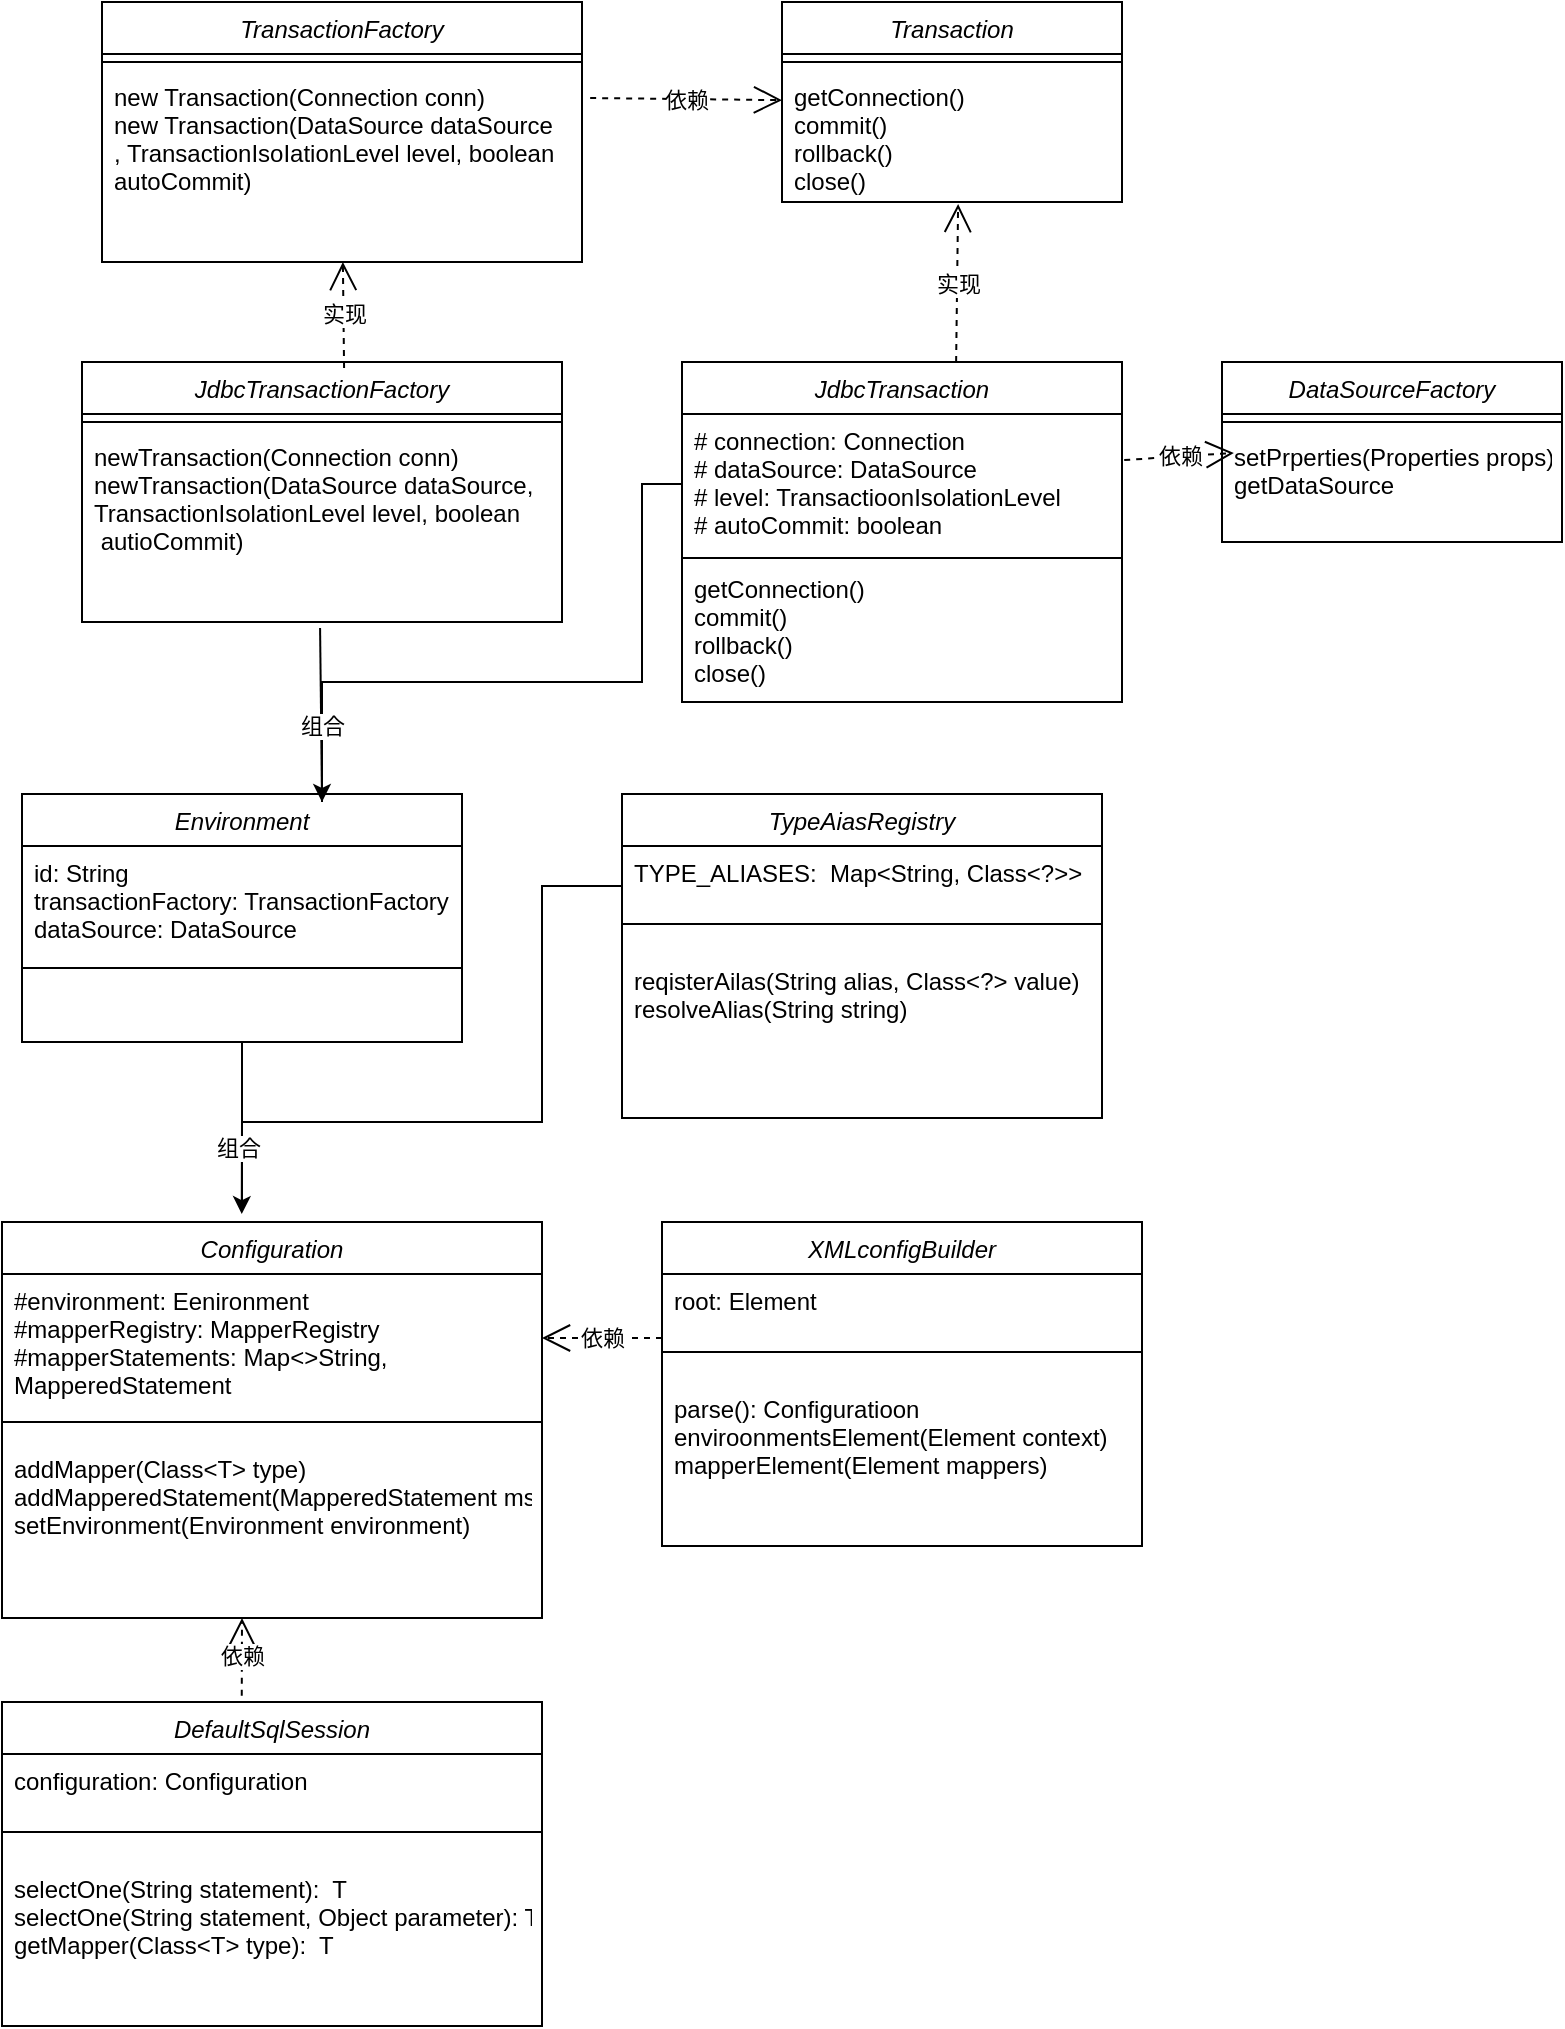 <mxfile version="21.6.5" type="github">
  <diagram id="C5RBs43oDa-KdzZeNtuy" name="Page-1">
    <mxGraphModel dx="1674" dy="758" grid="1" gridSize="10" guides="1" tooltips="1" connect="1" arrows="1" fold="1" page="1" pageScale="1" pageWidth="827" pageHeight="1169" math="0" shadow="0">
      <root>
        <mxCell id="WIyWlLk6GJQsqaUBKTNV-0" />
        <mxCell id="WIyWlLk6GJQsqaUBKTNV-1" parent="WIyWlLk6GJQsqaUBKTNV-0" />
        <mxCell id="zkfFHV4jXpPFQw0GAbJ--0" value="TransactionFactory" style="swimlane;fontStyle=2;align=center;verticalAlign=top;childLayout=stackLayout;horizontal=1;startSize=26;horizontalStack=0;resizeParent=1;resizeLast=0;collapsible=1;marginBottom=0;rounded=0;shadow=0;strokeWidth=1;" parent="WIyWlLk6GJQsqaUBKTNV-1" vertex="1">
          <mxGeometry x="90" y="110" width="240" height="130" as="geometry">
            <mxRectangle x="230" y="140" width="160" height="26" as="alternateBounds" />
          </mxGeometry>
        </mxCell>
        <mxCell id="zkfFHV4jXpPFQw0GAbJ--4" value="" style="line;html=1;strokeWidth=1;align=left;verticalAlign=middle;spacingTop=-1;spacingLeft=3;spacingRight=3;rotatable=0;labelPosition=right;points=[];portConstraint=eastwest;" parent="zkfFHV4jXpPFQw0GAbJ--0" vertex="1">
          <mxGeometry y="26" width="240" height="8" as="geometry" />
        </mxCell>
        <mxCell id="zkfFHV4jXpPFQw0GAbJ--5" value="new Transaction(Connection conn)&#xa;new Transaction(DataSource dataSource&#xa;, TransactionIsoIationLevel level, boolean&#xa;autoCommit)" style="text;align=left;verticalAlign=top;spacingLeft=4;spacingRight=4;overflow=hidden;rotatable=0;points=[[0,0.5],[1,0.5]];portConstraint=eastwest;" parent="zkfFHV4jXpPFQw0GAbJ--0" vertex="1">
          <mxGeometry y="34" width="240" height="96" as="geometry" />
        </mxCell>
        <mxCell id="zdxaFluU4s2lMt9wtVau-0" value="Transaction" style="swimlane;fontStyle=2;align=center;verticalAlign=top;childLayout=stackLayout;horizontal=1;startSize=26;horizontalStack=0;resizeParent=1;resizeLast=0;collapsible=1;marginBottom=0;rounded=0;shadow=0;strokeWidth=1;" parent="WIyWlLk6GJQsqaUBKTNV-1" vertex="1">
          <mxGeometry x="430" y="110" width="170" height="100" as="geometry">
            <mxRectangle x="230" y="140" width="160" height="26" as="alternateBounds" />
          </mxGeometry>
        </mxCell>
        <mxCell id="zdxaFluU4s2lMt9wtVau-1" value="" style="line;html=1;strokeWidth=1;align=left;verticalAlign=middle;spacingTop=-1;spacingLeft=3;spacingRight=3;rotatable=0;labelPosition=right;points=[];portConstraint=eastwest;" parent="zdxaFluU4s2lMt9wtVau-0" vertex="1">
          <mxGeometry y="26" width="170" height="8" as="geometry" />
        </mxCell>
        <mxCell id="zdxaFluU4s2lMt9wtVau-2" value="getConnection()&#xa;commit()&#xa;rollback()&#xa;close()&#xa;" style="text;align=left;verticalAlign=top;spacingLeft=4;spacingRight=4;overflow=hidden;rotatable=0;points=[[0,0.5],[1,0.5]];portConstraint=eastwest;" parent="zdxaFluU4s2lMt9wtVau-0" vertex="1">
          <mxGeometry y="34" width="170" height="66" as="geometry" />
        </mxCell>
        <mxCell id="zdxaFluU4s2lMt9wtVau-4" value="JdbcTransactionFactory" style="swimlane;fontStyle=2;align=center;verticalAlign=top;childLayout=stackLayout;horizontal=1;startSize=26;horizontalStack=0;resizeParent=1;resizeLast=0;collapsible=1;marginBottom=0;rounded=0;shadow=0;strokeWidth=1;" parent="WIyWlLk6GJQsqaUBKTNV-1" vertex="1">
          <mxGeometry x="80" y="290" width="240" height="130" as="geometry">
            <mxRectangle x="230" y="140" width="160" height="26" as="alternateBounds" />
          </mxGeometry>
        </mxCell>
        <mxCell id="zdxaFluU4s2lMt9wtVau-5" value="" style="line;html=1;strokeWidth=1;align=left;verticalAlign=middle;spacingTop=-1;spacingLeft=3;spacingRight=3;rotatable=0;labelPosition=right;points=[];portConstraint=eastwest;" parent="zdxaFluU4s2lMt9wtVau-4" vertex="1">
          <mxGeometry y="26" width="240" height="8" as="geometry" />
        </mxCell>
        <mxCell id="zdxaFluU4s2lMt9wtVau-6" value="newTransaction(Connection conn)&#xa;newTransaction(DataSource dataSource,&#xa;TransactionIsolationLevel level, boolean&#xa; autioCommit)" style="text;align=left;verticalAlign=top;spacingLeft=4;spacingRight=4;overflow=hidden;rotatable=0;points=[[0,0.5],[1,0.5]];portConstraint=eastwest;" parent="zdxaFluU4s2lMt9wtVau-4" vertex="1">
          <mxGeometry y="34" width="240" height="96" as="geometry" />
        </mxCell>
        <mxCell id="zdxaFluU4s2lMt9wtVau-7" value="JdbcTransaction" style="swimlane;fontStyle=2;align=center;verticalAlign=top;childLayout=stackLayout;horizontal=1;startSize=26;horizontalStack=0;resizeParent=1;resizeLast=0;collapsible=1;marginBottom=0;rounded=0;shadow=0;strokeWidth=1;" parent="WIyWlLk6GJQsqaUBKTNV-1" vertex="1">
          <mxGeometry x="380" y="290" width="220" height="170" as="geometry">
            <mxRectangle x="230" y="140" width="160" height="26" as="alternateBounds" />
          </mxGeometry>
        </mxCell>
        <mxCell id="zdxaFluU4s2lMt9wtVau-20" value="# connection: Connection&#xa;# dataSource: DataSource&#xa;# level: TransactioonIsolationLevel&#xa;# autoCommit: boolean" style="text;align=left;verticalAlign=top;spacingLeft=4;spacingRight=4;overflow=hidden;rotatable=0;points=[[0,0.5],[1,0.5]];portConstraint=eastwest;" parent="zdxaFluU4s2lMt9wtVau-7" vertex="1">
          <mxGeometry y="26" width="220" height="70" as="geometry" />
        </mxCell>
        <mxCell id="zdxaFluU4s2lMt9wtVau-8" value="" style="line;html=1;strokeWidth=1;align=left;verticalAlign=middle;spacingTop=-1;spacingLeft=3;spacingRight=3;rotatable=0;labelPosition=right;points=[];portConstraint=eastwest;" parent="zdxaFluU4s2lMt9wtVau-7" vertex="1">
          <mxGeometry y="96" width="220" height="4" as="geometry" />
        </mxCell>
        <mxCell id="zdxaFluU4s2lMt9wtVau-9" value="getConnection()&#xa;commit()&#xa;rollback()&#xa;close()&#xa;" style="text;align=left;verticalAlign=top;spacingLeft=4;spacingRight=4;overflow=hidden;rotatable=0;points=[[0,0.5],[1,0.5]];portConstraint=eastwest;" parent="zdxaFluU4s2lMt9wtVau-7" vertex="1">
          <mxGeometry y="100" width="220" height="70" as="geometry" />
        </mxCell>
        <mxCell id="zdxaFluU4s2lMt9wtVau-10" value="DataSourceFactory" style="swimlane;fontStyle=2;align=center;verticalAlign=top;childLayout=stackLayout;horizontal=1;startSize=26;horizontalStack=0;resizeParent=1;resizeLast=0;collapsible=1;marginBottom=0;rounded=0;shadow=0;strokeWidth=1;" parent="WIyWlLk6GJQsqaUBKTNV-1" vertex="1">
          <mxGeometry x="650" y="290" width="170" height="90" as="geometry">
            <mxRectangle x="230" y="140" width="160" height="26" as="alternateBounds" />
          </mxGeometry>
        </mxCell>
        <mxCell id="zdxaFluU4s2lMt9wtVau-11" value="" style="line;html=1;strokeWidth=1;align=left;verticalAlign=middle;spacingTop=-1;spacingLeft=3;spacingRight=3;rotatable=0;labelPosition=right;points=[];portConstraint=eastwest;" parent="zdxaFluU4s2lMt9wtVau-10" vertex="1">
          <mxGeometry y="26" width="170" height="8" as="geometry" />
        </mxCell>
        <mxCell id="zdxaFluU4s2lMt9wtVau-12" value="setPrperties(Properties props)&#xa;getDataSource" style="text;align=left;verticalAlign=top;spacingLeft=4;spacingRight=4;overflow=hidden;rotatable=0;points=[[0,0.5],[1,0.5]];portConstraint=eastwest;" parent="zdxaFluU4s2lMt9wtVau-10" vertex="1">
          <mxGeometry y="34" width="170" height="46" as="geometry" />
        </mxCell>
        <mxCell id="zdxaFluU4s2lMt9wtVau-28" value="Environment" style="swimlane;fontStyle=2;align=center;verticalAlign=top;childLayout=stackLayout;horizontal=1;startSize=26;horizontalStack=0;resizeParent=1;resizeLast=0;collapsible=1;marginBottom=0;rounded=0;shadow=0;strokeWidth=1;" parent="WIyWlLk6GJQsqaUBKTNV-1" vertex="1">
          <mxGeometry x="50" y="506" width="220" height="124" as="geometry">
            <mxRectangle x="230" y="140" width="160" height="26" as="alternateBounds" />
          </mxGeometry>
        </mxCell>
        <mxCell id="zdxaFluU4s2lMt9wtVau-34" value="id: String&#xa;transactionFactory: TransactionFactory&#xa;dataSource: DataSource" style="text;align=left;verticalAlign=top;spacingLeft=4;spacingRight=4;overflow=hidden;rotatable=0;points=[[0,0.5],[1,0.5]];portConstraint=eastwest;" parent="zdxaFluU4s2lMt9wtVau-28" vertex="1">
          <mxGeometry y="26" width="220" height="44" as="geometry" />
        </mxCell>
        <mxCell id="zdxaFluU4s2lMt9wtVau-29" value="" style="line;html=1;strokeWidth=1;align=left;verticalAlign=middle;spacingTop=-1;spacingLeft=3;spacingRight=3;rotatable=0;labelPosition=right;points=[];portConstraint=eastwest;" parent="zdxaFluU4s2lMt9wtVau-28" vertex="1">
          <mxGeometry y="70" width="220" height="34" as="geometry" />
        </mxCell>
        <mxCell id="zdxaFluU4s2lMt9wtVau-31" value="TypeAiasRegistry" style="swimlane;fontStyle=2;align=center;verticalAlign=top;childLayout=stackLayout;horizontal=1;startSize=26;horizontalStack=0;resizeParent=1;resizeLast=0;collapsible=1;marginBottom=0;rounded=0;shadow=0;strokeWidth=1;" parent="WIyWlLk6GJQsqaUBKTNV-1" vertex="1">
          <mxGeometry x="350" y="506" width="240" height="162" as="geometry">
            <mxRectangle x="230" y="140" width="160" height="26" as="alternateBounds" />
          </mxGeometry>
        </mxCell>
        <mxCell id="zdxaFluU4s2lMt9wtVau-37" value="TYPE_ALIASES:  Map&lt;String, Class&lt;?&gt;&gt;" style="text;align=left;verticalAlign=top;spacingLeft=4;spacingRight=4;overflow=hidden;rotatable=0;points=[[0,0.5],[1,0.5]];portConstraint=eastwest;" parent="zdxaFluU4s2lMt9wtVau-31" vertex="1">
          <mxGeometry y="26" width="240" height="24" as="geometry" />
        </mxCell>
        <mxCell id="zdxaFluU4s2lMt9wtVau-32" value="" style="line;html=1;strokeWidth=1;align=left;verticalAlign=middle;spacingTop=-1;spacingLeft=3;spacingRight=3;rotatable=0;labelPosition=right;points=[];portConstraint=eastwest;" parent="zdxaFluU4s2lMt9wtVau-31" vertex="1">
          <mxGeometry y="50" width="240" height="30" as="geometry" />
        </mxCell>
        <mxCell id="zdxaFluU4s2lMt9wtVau-33" value="reqisterAilas(String alias, Class&lt;?&gt; value)&#xa;resolveAlias(String string)" style="text;align=left;verticalAlign=top;spacingLeft=4;spacingRight=4;overflow=hidden;rotatable=0;points=[[0,0.5],[1,0.5]];portConstraint=eastwest;" parent="zdxaFluU4s2lMt9wtVau-31" vertex="1">
          <mxGeometry y="80" width="240" height="46" as="geometry" />
        </mxCell>
        <mxCell id="zdxaFluU4s2lMt9wtVau-39" value="Configuration" style="swimlane;fontStyle=2;align=center;verticalAlign=top;childLayout=stackLayout;horizontal=1;startSize=26;horizontalStack=0;resizeParent=1;resizeLast=0;collapsible=1;marginBottom=0;rounded=0;shadow=0;strokeWidth=1;" parent="WIyWlLk6GJQsqaUBKTNV-1" vertex="1">
          <mxGeometry x="40" y="720" width="270" height="198" as="geometry">
            <mxRectangle x="230" y="140" width="160" height="26" as="alternateBounds" />
          </mxGeometry>
        </mxCell>
        <mxCell id="zdxaFluU4s2lMt9wtVau-40" value="#environment: Eenironment&#xa;#mapperRegistry: MapperRegistry&#xa;#mapperStatements: Map&lt;&gt;String, &#xa;MapperedStatement" style="text;align=left;verticalAlign=top;spacingLeft=4;spacingRight=4;overflow=hidden;rotatable=0;points=[[0,0.5],[1,0.5]];portConstraint=eastwest;" parent="zdxaFluU4s2lMt9wtVau-39" vertex="1">
          <mxGeometry y="26" width="270" height="64" as="geometry" />
        </mxCell>
        <mxCell id="zdxaFluU4s2lMt9wtVau-41" value="" style="line;html=1;strokeWidth=1;align=left;verticalAlign=middle;spacingTop=-1;spacingLeft=3;spacingRight=3;rotatable=0;labelPosition=right;points=[];portConstraint=eastwest;" parent="zdxaFluU4s2lMt9wtVau-39" vertex="1">
          <mxGeometry y="90" width="270" height="20" as="geometry" />
        </mxCell>
        <mxCell id="zdxaFluU4s2lMt9wtVau-45" value="addMapper(Class&lt;T&gt; type)&#xa;addMapperedStatement(MapperedStatement ms)&#xa;setEnvironment(Environment environment)" style="text;align=left;verticalAlign=top;spacingLeft=4;spacingRight=4;overflow=hidden;rotatable=0;points=[[0,0.5],[1,0.5]];portConstraint=eastwest;" parent="zdxaFluU4s2lMt9wtVau-39" vertex="1">
          <mxGeometry y="110" width="270" height="64" as="geometry" />
        </mxCell>
        <mxCell id="zdxaFluU4s2lMt9wtVau-47" value="XMLconfigBuilder" style="swimlane;fontStyle=2;align=center;verticalAlign=top;childLayout=stackLayout;horizontal=1;startSize=26;horizontalStack=0;resizeParent=1;resizeLast=0;collapsible=1;marginBottom=0;rounded=0;shadow=0;strokeWidth=1;" parent="WIyWlLk6GJQsqaUBKTNV-1" vertex="1">
          <mxGeometry x="370" y="720" width="240" height="162" as="geometry">
            <mxRectangle x="230" y="140" width="160" height="26" as="alternateBounds" />
          </mxGeometry>
        </mxCell>
        <mxCell id="zdxaFluU4s2lMt9wtVau-48" value="root: Element" style="text;align=left;verticalAlign=top;spacingLeft=4;spacingRight=4;overflow=hidden;rotatable=0;points=[[0,0.5],[1,0.5]];portConstraint=eastwest;" parent="zdxaFluU4s2lMt9wtVau-47" vertex="1">
          <mxGeometry y="26" width="240" height="24" as="geometry" />
        </mxCell>
        <mxCell id="zdxaFluU4s2lMt9wtVau-49" value="" style="line;html=1;strokeWidth=1;align=left;verticalAlign=middle;spacingTop=-1;spacingLeft=3;spacingRight=3;rotatable=0;labelPosition=right;points=[];portConstraint=eastwest;" parent="zdxaFluU4s2lMt9wtVau-47" vertex="1">
          <mxGeometry y="50" width="240" height="30" as="geometry" />
        </mxCell>
        <mxCell id="zdxaFluU4s2lMt9wtVau-50" value="parse(): Configuratioon&#xa;enviroonmentsElement(Element context)&#xa;mapperElement(Element mappers)" style="text;align=left;verticalAlign=top;spacingLeft=4;spacingRight=4;overflow=hidden;rotatable=0;points=[[0,0.5],[1,0.5]];portConstraint=eastwest;" parent="zdxaFluU4s2lMt9wtVau-47" vertex="1">
          <mxGeometry y="80" width="240" height="60" as="geometry" />
        </mxCell>
        <mxCell id="zdxaFluU4s2lMt9wtVau-51" value="DefaultSqlSession" style="swimlane;fontStyle=2;align=center;verticalAlign=top;childLayout=stackLayout;horizontal=1;startSize=26;horizontalStack=0;resizeParent=1;resizeLast=0;collapsible=1;marginBottom=0;rounded=0;shadow=0;strokeWidth=1;" parent="WIyWlLk6GJQsqaUBKTNV-1" vertex="1">
          <mxGeometry x="40" y="960" width="270" height="162" as="geometry">
            <mxRectangle x="230" y="140" width="160" height="26" as="alternateBounds" />
          </mxGeometry>
        </mxCell>
        <mxCell id="zdxaFluU4s2lMt9wtVau-52" value="configuration: Configuration" style="text;align=left;verticalAlign=top;spacingLeft=4;spacingRight=4;overflow=hidden;rotatable=0;points=[[0,0.5],[1,0.5]];portConstraint=eastwest;" parent="zdxaFluU4s2lMt9wtVau-51" vertex="1">
          <mxGeometry y="26" width="270" height="24" as="geometry" />
        </mxCell>
        <mxCell id="zdxaFluU4s2lMt9wtVau-53" value="" style="line;html=1;strokeWidth=1;align=left;verticalAlign=middle;spacingTop=-1;spacingLeft=3;spacingRight=3;rotatable=0;labelPosition=right;points=[];portConstraint=eastwest;" parent="zdxaFluU4s2lMt9wtVau-51" vertex="1">
          <mxGeometry y="50" width="270" height="30" as="geometry" />
        </mxCell>
        <mxCell id="zdxaFluU4s2lMt9wtVau-54" value="selectOne(String statement):  T&#xa;selectOne(String statement, Object parameter): T&#xa;getMapper(Class&lt;T&gt; type):  T" style="text;align=left;verticalAlign=top;spacingLeft=4;spacingRight=4;overflow=hidden;rotatable=0;points=[[0,0.5],[1,0.5]];portConstraint=eastwest;" parent="zdxaFluU4s2lMt9wtVau-51" vertex="1">
          <mxGeometry y="80" width="270" height="60" as="geometry" />
        </mxCell>
        <mxCell id="zdxaFluU4s2lMt9wtVau-55" value="依赖" style="endArrow=open;endSize=12;dashed=1;html=1;rounded=0;exitX=1.017;exitY=0.146;exitDx=0;exitDy=0;exitPerimeter=0;" parent="WIyWlLk6GJQsqaUBKTNV-1" source="zkfFHV4jXpPFQw0GAbJ--5" target="zdxaFluU4s2lMt9wtVau-0" edge="1">
          <mxGeometry width="160" relative="1" as="geometry">
            <mxPoint x="230" y="60" as="sourcePoint" />
            <mxPoint x="390" y="60" as="targetPoint" />
          </mxGeometry>
        </mxCell>
        <mxCell id="zdxaFluU4s2lMt9wtVau-58" value="实现" style="endArrow=open;endSize=12;dashed=1;html=1;rounded=0;exitX=0.623;exitY=0;exitDx=0;exitDy=0;exitPerimeter=0;entryX=0.518;entryY=1.015;entryDx=0;entryDy=0;entryPerimeter=0;" parent="WIyWlLk6GJQsqaUBKTNV-1" source="zdxaFluU4s2lMt9wtVau-7" target="zdxaFluU4s2lMt9wtVau-2" edge="1">
          <mxGeometry width="160" relative="1" as="geometry">
            <mxPoint x="640" y="170" as="sourcePoint" />
            <mxPoint x="736" y="171" as="targetPoint" />
          </mxGeometry>
        </mxCell>
        <mxCell id="zdxaFluU4s2lMt9wtVau-59" value="实现" style="endArrow=open;endSize=12;dashed=1;html=1;rounded=0;exitX=0.546;exitY=0.023;exitDx=0;exitDy=0;exitPerimeter=0;entryX=0.518;entryY=1.015;entryDx=0;entryDy=0;entryPerimeter=0;" parent="WIyWlLk6GJQsqaUBKTNV-1" source="zdxaFluU4s2lMt9wtVau-4" edge="1">
          <mxGeometry width="160" relative="1" as="geometry">
            <mxPoint x="209.44" y="319.01" as="sourcePoint" />
            <mxPoint x="210.44" y="240.01" as="targetPoint" />
          </mxGeometry>
        </mxCell>
        <mxCell id="zdxaFluU4s2lMt9wtVau-61" value="依赖" style="endArrow=open;endSize=12;dashed=1;html=1;rounded=0;exitX=1.005;exitY=0.329;exitDx=0;exitDy=0;exitPerimeter=0;" parent="WIyWlLk6GJQsqaUBKTNV-1" source="zdxaFluU4s2lMt9wtVau-20" edge="1">
          <mxGeometry width="160" relative="1" as="geometry">
            <mxPoint x="559.92" y="334.46" as="sourcePoint" />
            <mxPoint x="655.92" y="335.46" as="targetPoint" />
          </mxGeometry>
        </mxCell>
        <mxCell id="zdxaFluU4s2lMt9wtVau-62" value="" style="endArrow=classic;html=1;rounded=0;exitX=0;exitY=0.5;exitDx=0;exitDy=0;" parent="WIyWlLk6GJQsqaUBKTNV-1" source="zdxaFluU4s2lMt9wtVau-20" edge="1">
          <mxGeometry width="50" height="50" relative="1" as="geometry">
            <mxPoint x="210" y="500" as="sourcePoint" />
            <mxPoint x="200" y="510" as="targetPoint" />
            <Array as="points">
              <mxPoint x="360" y="351" />
              <mxPoint x="360" y="450" />
              <mxPoint x="200" y="450" />
            </Array>
          </mxGeometry>
        </mxCell>
        <mxCell id="zdxaFluU4s2lMt9wtVau-67" value="" style="endArrow=none;html=1;rounded=0;entryX=0.496;entryY=1.031;entryDx=0;entryDy=0;entryPerimeter=0;" parent="WIyWlLk6GJQsqaUBKTNV-1" target="zdxaFluU4s2lMt9wtVau-6" edge="1">
          <mxGeometry width="50" height="50" relative="1" as="geometry">
            <mxPoint x="200" y="510" as="sourcePoint" />
            <mxPoint x="150" y="440" as="targetPoint" />
          </mxGeometry>
        </mxCell>
        <mxCell id="zdxaFluU4s2lMt9wtVau-68" value="组合" style="edgeLabel;html=1;align=center;verticalAlign=middle;resizable=0;points=[];" parent="zdxaFluU4s2lMt9wtVau-67" vertex="1" connectable="0">
          <mxGeometry x="-0.127" relative="1" as="geometry">
            <mxPoint as="offset" />
          </mxGeometry>
        </mxCell>
        <mxCell id="zdxaFluU4s2lMt9wtVau-70" value="依赖" style="endArrow=open;endSize=12;dashed=1;html=1;rounded=0;entryX=1;entryY=0.5;entryDx=0;entryDy=0;" parent="WIyWlLk6GJQsqaUBKTNV-1" target="zdxaFluU4s2lMt9wtVau-40" edge="1">
          <mxGeometry width="160" relative="1" as="geometry">
            <mxPoint x="370" y="778" as="sourcePoint" />
            <mxPoint x="694.92" y="620" as="targetPoint" />
          </mxGeometry>
        </mxCell>
        <mxCell id="zdxaFluU4s2lMt9wtVau-72" value="" style="endArrow=classic;html=1;rounded=0;exitX=0;exitY=0.833;exitDx=0;exitDy=0;exitPerimeter=0;entryX=0.444;entryY=-0.02;entryDx=0;entryDy=0;entryPerimeter=0;" parent="WIyWlLk6GJQsqaUBKTNV-1" source="zdxaFluU4s2lMt9wtVau-37" target="zdxaFluU4s2lMt9wtVau-39" edge="1">
          <mxGeometry width="50" height="50" relative="1" as="geometry">
            <mxPoint x="200" y="700" as="sourcePoint" />
            <mxPoint x="250" y="650" as="targetPoint" />
            <Array as="points">
              <mxPoint x="310" y="552" />
              <mxPoint x="310" y="670" />
              <mxPoint x="160" y="670" />
            </Array>
          </mxGeometry>
        </mxCell>
        <mxCell id="zdxaFluU4s2lMt9wtVau-73" value="" style="endArrow=none;html=1;rounded=0;" parent="WIyWlLk6GJQsqaUBKTNV-1" edge="1">
          <mxGeometry width="50" height="50" relative="1" as="geometry">
            <mxPoint x="160" y="710" as="sourcePoint" />
            <mxPoint x="160" y="630" as="targetPoint" />
          </mxGeometry>
        </mxCell>
        <mxCell id="zdxaFluU4s2lMt9wtVau-74" value="组合" style="edgeLabel;html=1;align=center;verticalAlign=middle;resizable=0;points=[];" parent="zdxaFluU4s2lMt9wtVau-73" vertex="1" connectable="0">
          <mxGeometry x="-0.325" y="2" relative="1" as="geometry">
            <mxPoint as="offset" />
          </mxGeometry>
        </mxCell>
        <mxCell id="zdxaFluU4s2lMt9wtVau-75" value="依赖" style="endArrow=open;endSize=12;dashed=1;html=1;rounded=0;exitX=0.444;exitY=-0.019;exitDx=0;exitDy=0;exitPerimeter=0;" parent="WIyWlLk6GJQsqaUBKTNV-1" source="zdxaFluU4s2lMt9wtVau-51" edge="1">
          <mxGeometry width="160" relative="1" as="geometry">
            <mxPoint x="160" y="950" as="sourcePoint" />
            <mxPoint x="160" y="918" as="targetPoint" />
          </mxGeometry>
        </mxCell>
      </root>
    </mxGraphModel>
  </diagram>
</mxfile>
